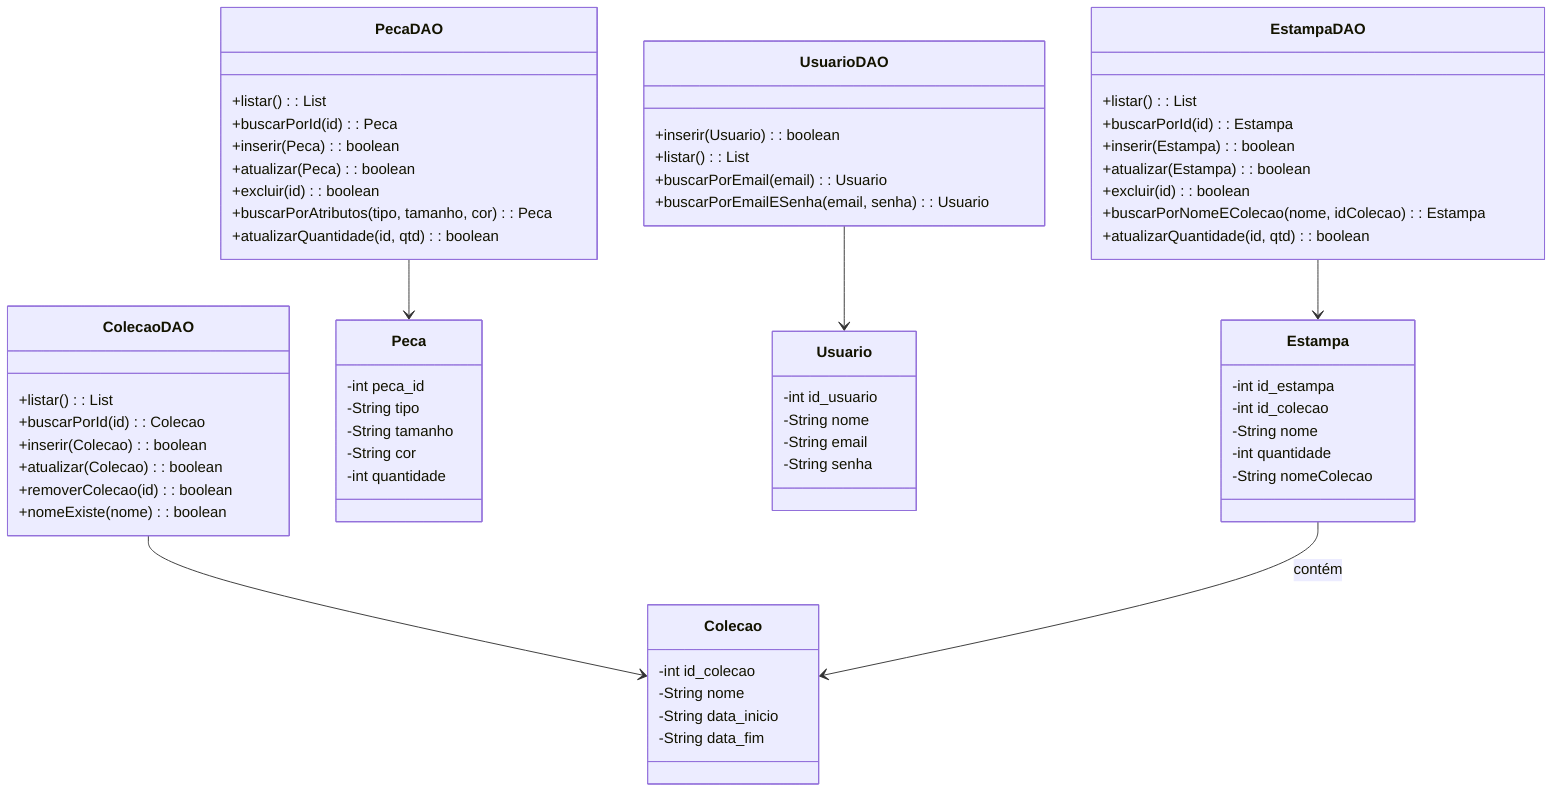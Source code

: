 classDiagram

    class Colecao {
        -int id_colecao
        -String nome
        -String data_inicio
        -String data_fim
    }

    class Estampa {
        -int id_estampa
        -int id_colecao
        -String nome
        -int quantidade
        -String nomeColecao
    }

    class Peca {
        -int peca_id
        -String tipo
        -String tamanho
        -String cor
        -int quantidade
    }

    class Usuario {
        -int id_usuario
        -String nome
        -String email
        -String senha
    }

    class ColecaoDAO {
        +listar(): List<Colecao>
        +buscarPorId(id): Colecao
        +inserir(Colecao): boolean
        +atualizar(Colecao): boolean
        +removerColecao(id): boolean
        +nomeExiste(nome): boolean
    }

    class EstampaDAO {
        +listar(): List<Estampa>
        +buscarPorId(id): Estampa
        +inserir(Estampa): boolean
        +atualizar(Estampa): boolean
        +excluir(id): boolean
        +buscarPorNomeEColecao(nome, idColecao): Estampa
        +atualizarQuantidade(id, qtd): boolean
    }

    class PecaDAO {
        +listar(): List<Peca>
        +buscarPorId(id): Peca
        +inserir(Peca): boolean
        +atualizar(Peca): boolean
        +excluir(id): boolean
        +buscarPorAtributos(tipo, tamanho, cor): Peca
        +atualizarQuantidade(id, qtd): boolean
    }

    class UsuarioDAO {
        +inserir(Usuario): boolean
        +listar(): List<Usuario>
        +buscarPorEmail(email): Usuario
        +buscarPorEmailESenha(email, senha): Usuario
    }

    ColecaoDAO --> Colecao
    EstampaDAO --> Estampa
    PecaDAO --> Peca
    UsuarioDAO --> Usuario
    Estampa --> Colecao : contém
